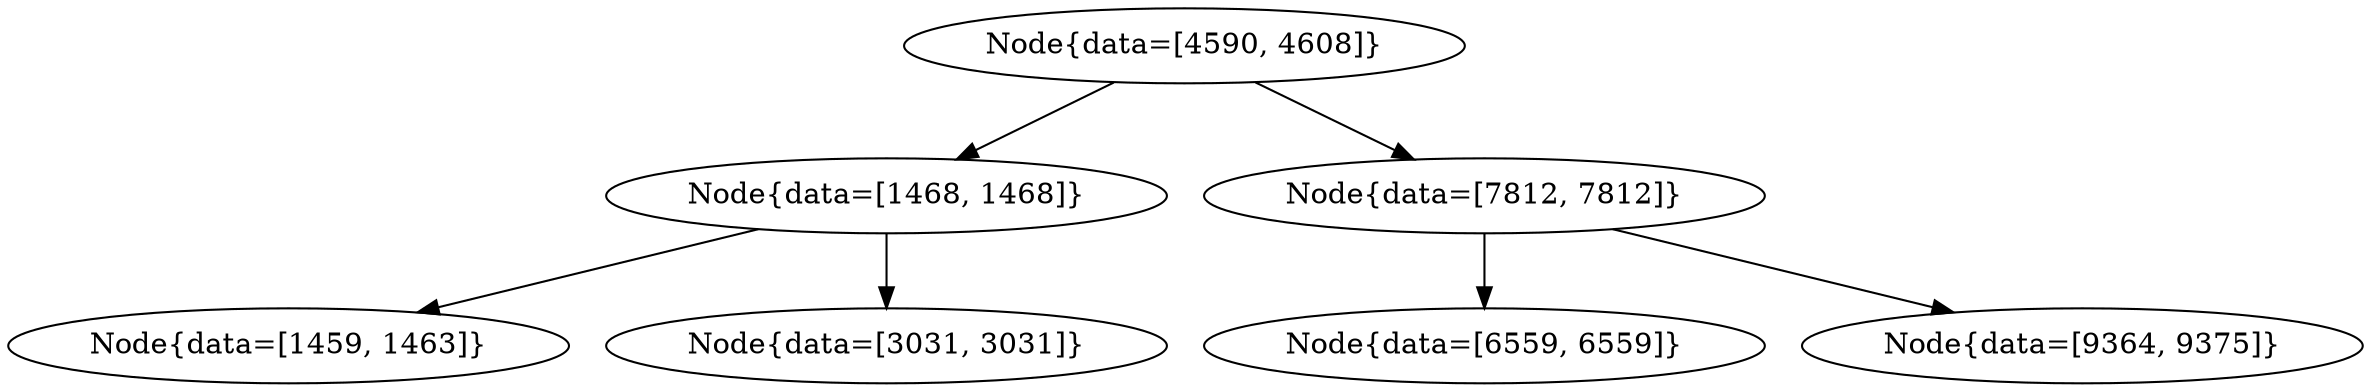 digraph G{
499950630 [label="Node{data=[4590, 4608]}"]
499950630 -> 242113956
242113956 [label="Node{data=[1468, 1468]}"]
242113956 -> 1913425792
1913425792 [label="Node{data=[1459, 1463]}"]
242113956 -> 257495665
257495665 [label="Node{data=[3031, 3031]}"]
499950630 -> 2009885224
2009885224 [label="Node{data=[7812, 7812]}"]
2009885224 -> 187931144
187931144 [label="Node{data=[6559, 6559]}"]
2009885224 -> 492135521
492135521 [label="Node{data=[9364, 9375]}"]
}